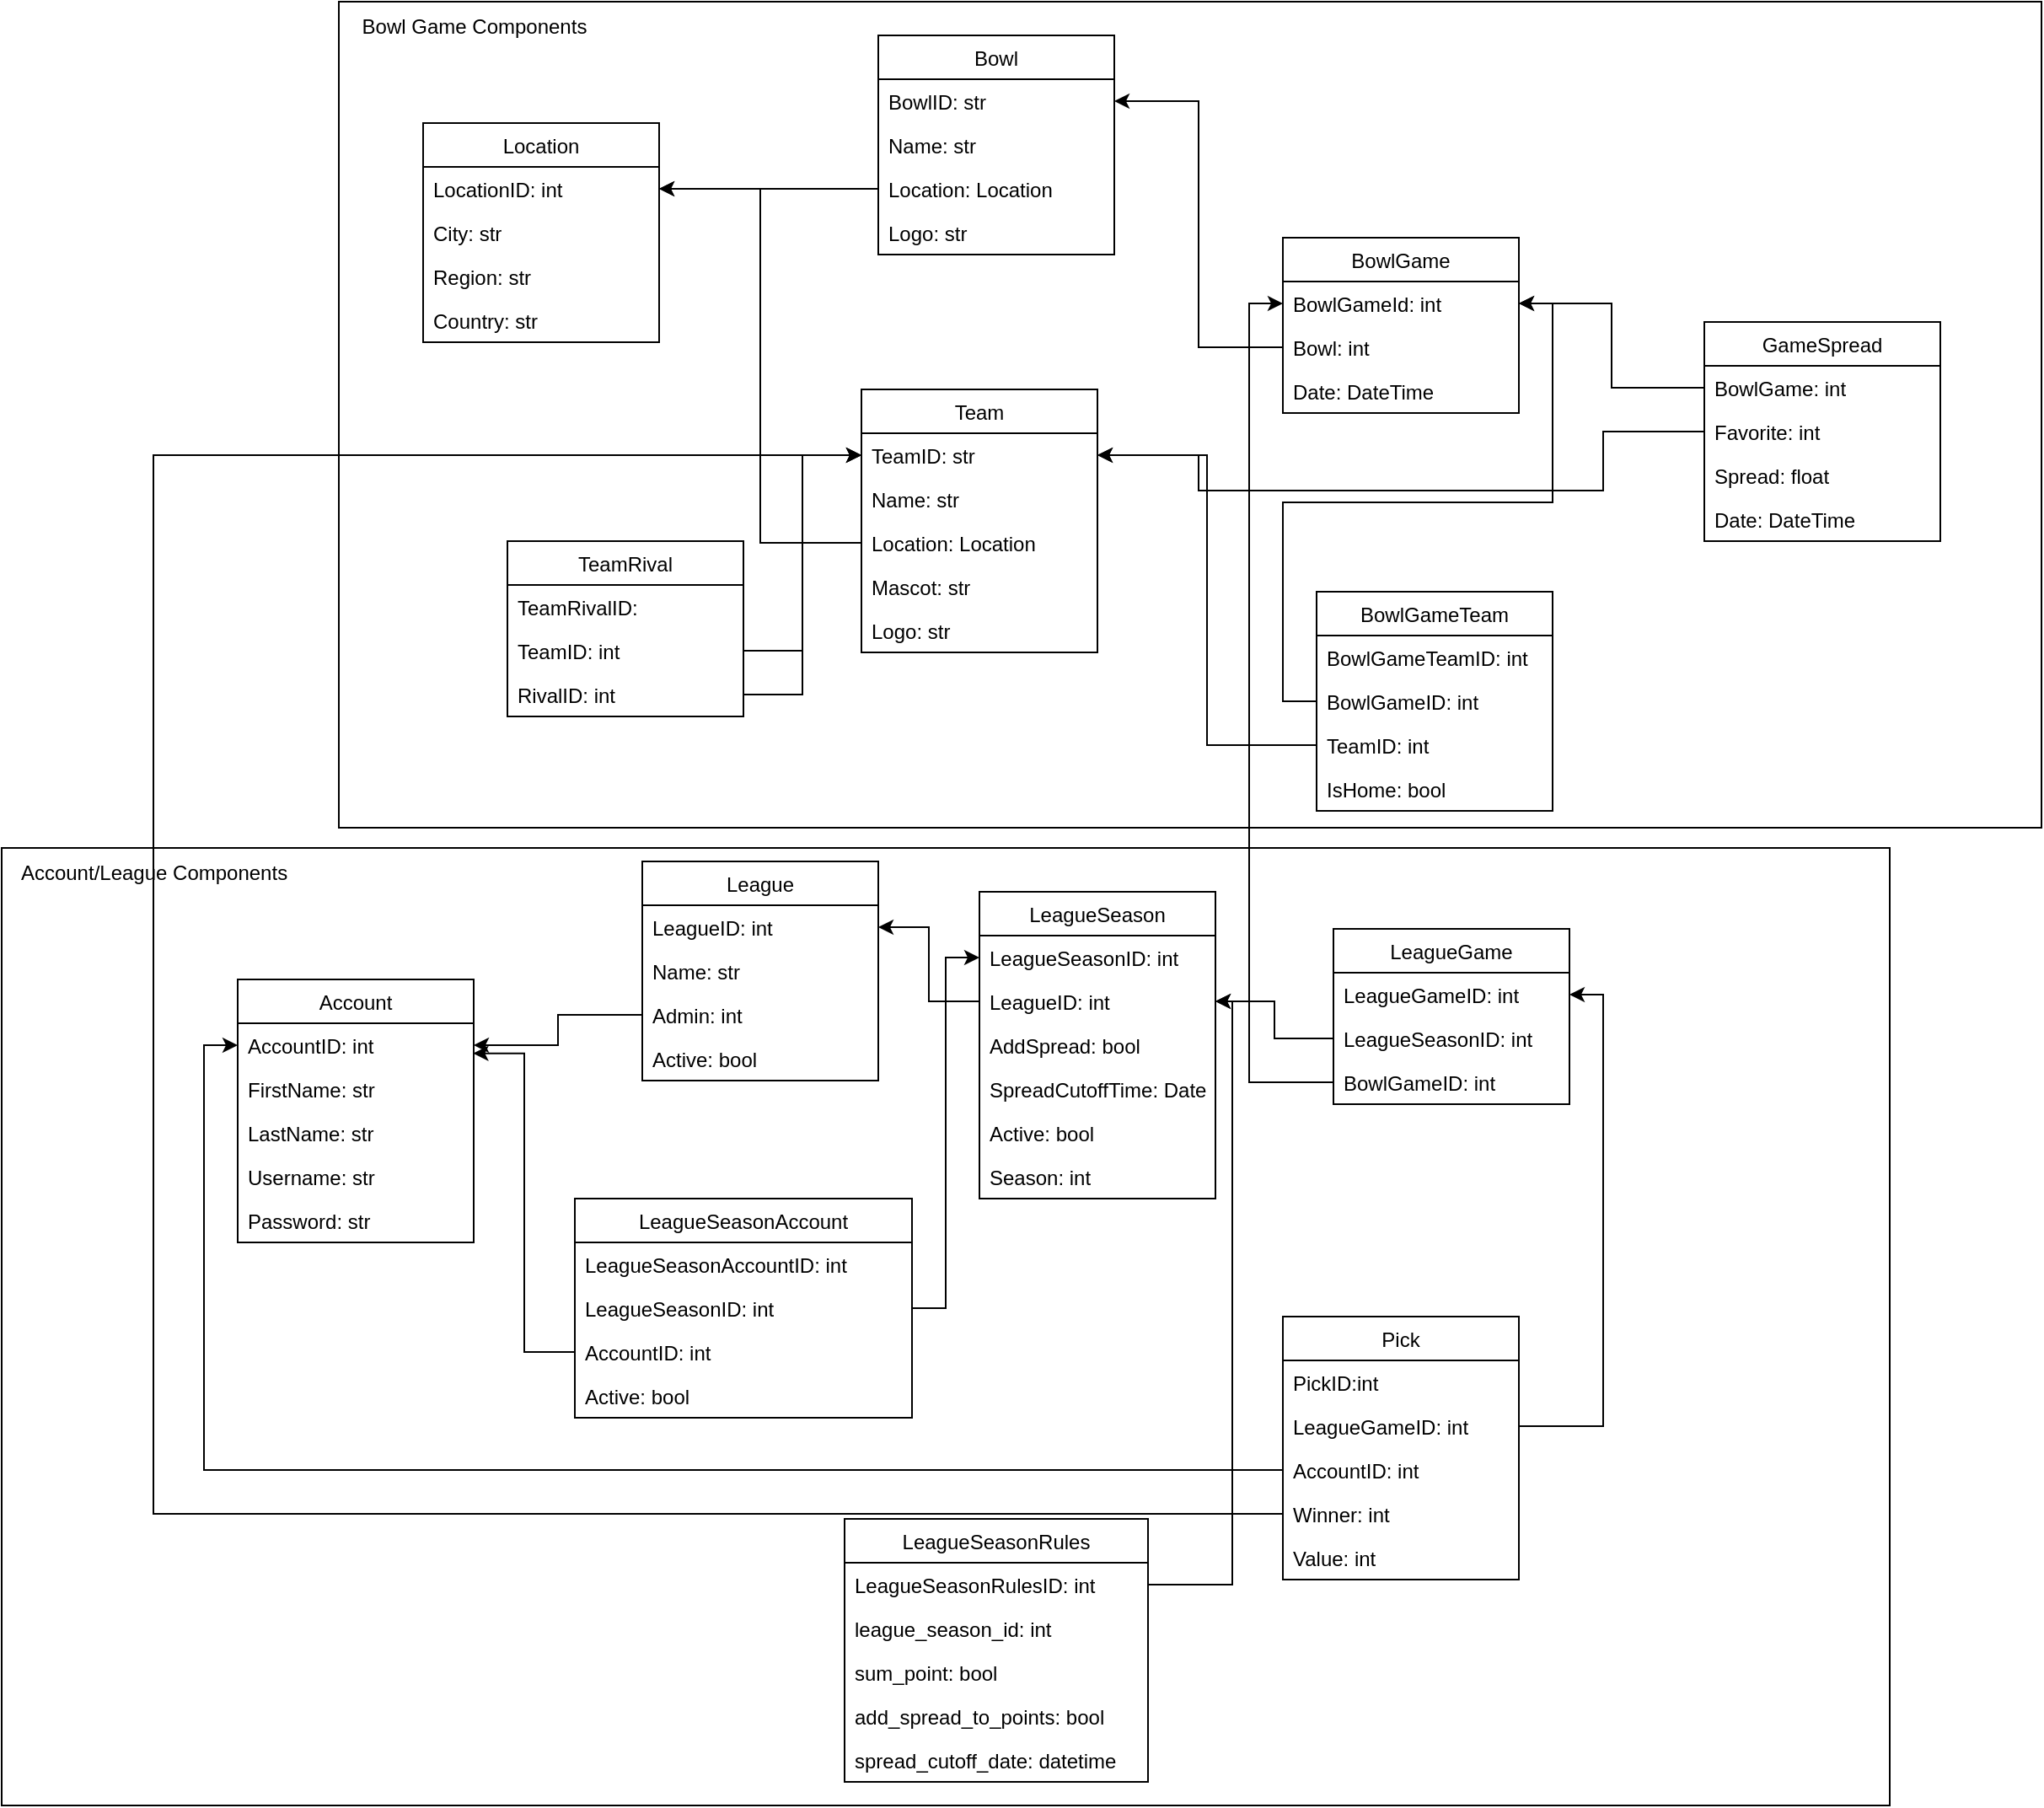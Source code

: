 <mxfile version="20.2.0"><diagram id="xo34idAiJH2jwsn2nhkz" name="Database Structure"><mxGraphModel dx="1770" dy="1332" grid="1" gridSize="10" guides="1" tooltips="1" connect="1" arrows="1" fold="1" page="1" pageScale="1" pageWidth="850" pageHeight="1100" math="0" shadow="0"><root><mxCell id="0"/><mxCell id="1" parent="0"/><mxCell id="VZk68QQc53TW7BJEDngm-89" value="" style="rounded=0;whiteSpace=wrap;html=1;" vertex="1" parent="1"><mxGeometry x="-310" y="502" width="1120" height="568" as="geometry"/></mxCell><mxCell id="VZk68QQc53TW7BJEDngm-87" value="" style="rounded=0;whiteSpace=wrap;html=1;" vertex="1" parent="1"><mxGeometry x="-110" width="1010" height="490" as="geometry"/></mxCell><mxCell id="VZk68QQc53TW7BJEDngm-1" value="Team" style="swimlane;fontStyle=0;childLayout=stackLayout;horizontal=1;startSize=26;fillColor=none;horizontalStack=0;resizeParent=1;resizeParentMax=0;resizeLast=0;collapsible=1;marginBottom=0;" vertex="1" parent="1"><mxGeometry x="200" y="230" width="140" height="156" as="geometry"/></mxCell><mxCell id="VZk68QQc53TW7BJEDngm-28" value="TeamID: str" style="text;strokeColor=none;fillColor=none;align=left;verticalAlign=top;spacingLeft=4;spacingRight=4;overflow=hidden;rotatable=0;points=[[0,0.5],[1,0.5]];portConstraint=eastwest;" vertex="1" parent="VZk68QQc53TW7BJEDngm-1"><mxGeometry y="26" width="140" height="26" as="geometry"/></mxCell><mxCell id="VZk68QQc53TW7BJEDngm-2" value="Name: str" style="text;strokeColor=none;fillColor=none;align=left;verticalAlign=top;spacingLeft=4;spacingRight=4;overflow=hidden;rotatable=0;points=[[0,0.5],[1,0.5]];portConstraint=eastwest;" vertex="1" parent="VZk68QQc53TW7BJEDngm-1"><mxGeometry y="52" width="140" height="26" as="geometry"/></mxCell><mxCell id="VZk68QQc53TW7BJEDngm-3" value="Location: Location" style="text;strokeColor=none;fillColor=none;align=left;verticalAlign=top;spacingLeft=4;spacingRight=4;overflow=hidden;rotatable=0;points=[[0,0.5],[1,0.5]];portConstraint=eastwest;" vertex="1" parent="VZk68QQc53TW7BJEDngm-1"><mxGeometry y="78" width="140" height="26" as="geometry"/></mxCell><mxCell id="VZk68QQc53TW7BJEDngm-4" value="Mascot: str" style="text;strokeColor=none;fillColor=none;align=left;verticalAlign=top;spacingLeft=4;spacingRight=4;overflow=hidden;rotatable=0;points=[[0,0.5],[1,0.5]];portConstraint=eastwest;" vertex="1" parent="VZk68QQc53TW7BJEDngm-1"><mxGeometry y="104" width="140" height="26" as="geometry"/></mxCell><mxCell id="VZk68QQc53TW7BJEDngm-13" value="Logo: str" style="text;strokeColor=none;fillColor=none;align=left;verticalAlign=top;spacingLeft=4;spacingRight=4;overflow=hidden;rotatable=0;points=[[0,0.5],[1,0.5]];portConstraint=eastwest;" vertex="1" parent="VZk68QQc53TW7BJEDngm-1"><mxGeometry y="130" width="140" height="26" as="geometry"/></mxCell><mxCell id="VZk68QQc53TW7BJEDngm-9" value="Bowl" style="swimlane;fontStyle=0;childLayout=stackLayout;horizontal=1;startSize=26;fillColor=none;horizontalStack=0;resizeParent=1;resizeParentMax=0;resizeLast=0;collapsible=1;marginBottom=0;" vertex="1" parent="1"><mxGeometry x="210" y="20" width="140" height="130" as="geometry"/></mxCell><mxCell id="VZk68QQc53TW7BJEDngm-27" value="BowlID: str" style="text;strokeColor=none;fillColor=none;align=left;verticalAlign=top;spacingLeft=4;spacingRight=4;overflow=hidden;rotatable=0;points=[[0,0.5],[1,0.5]];portConstraint=eastwest;" vertex="1" parent="VZk68QQc53TW7BJEDngm-9"><mxGeometry y="26" width="140" height="26" as="geometry"/></mxCell><mxCell id="VZk68QQc53TW7BJEDngm-10" value="Name: str" style="text;strokeColor=none;fillColor=none;align=left;verticalAlign=top;spacingLeft=4;spacingRight=4;overflow=hidden;rotatable=0;points=[[0,0.5],[1,0.5]];portConstraint=eastwest;" vertex="1" parent="VZk68QQc53TW7BJEDngm-9"><mxGeometry y="52" width="140" height="26" as="geometry"/></mxCell><mxCell id="VZk68QQc53TW7BJEDngm-11" value="Location: Location" style="text;strokeColor=none;fillColor=none;align=left;verticalAlign=top;spacingLeft=4;spacingRight=4;overflow=hidden;rotatable=0;points=[[0,0.5],[1,0.5]];portConstraint=eastwest;" vertex="1" parent="VZk68QQc53TW7BJEDngm-9"><mxGeometry y="78" width="140" height="26" as="geometry"/></mxCell><mxCell id="VZk68QQc53TW7BJEDngm-12" value="Logo: str" style="text;strokeColor=none;fillColor=none;align=left;verticalAlign=top;spacingLeft=4;spacingRight=4;overflow=hidden;rotatable=0;points=[[0,0.5],[1,0.5]];portConstraint=eastwest;" vertex="1" parent="VZk68QQc53TW7BJEDngm-9"><mxGeometry y="104" width="140" height="26" as="geometry"/></mxCell><mxCell id="VZk68QQc53TW7BJEDngm-14" value="BowlGame" style="swimlane;fontStyle=0;childLayout=stackLayout;horizontal=1;startSize=26;fillColor=none;horizontalStack=0;resizeParent=1;resizeParentMax=0;resizeLast=0;collapsible=1;marginBottom=0;" vertex="1" parent="1"><mxGeometry x="450" y="140" width="140" height="104" as="geometry"/></mxCell><mxCell id="VZk68QQc53TW7BJEDngm-26" value="BowlGameId: int" style="text;strokeColor=none;fillColor=none;align=left;verticalAlign=top;spacingLeft=4;spacingRight=4;overflow=hidden;rotatable=0;points=[[0,0.5],[1,0.5]];portConstraint=eastwest;" vertex="1" parent="VZk68QQc53TW7BJEDngm-14"><mxGeometry y="26" width="140" height="26" as="geometry"/></mxCell><mxCell id="VZk68QQc53TW7BJEDngm-15" value="Bowl: int" style="text;strokeColor=none;fillColor=none;align=left;verticalAlign=top;spacingLeft=4;spacingRight=4;overflow=hidden;rotatable=0;points=[[0,0.5],[1,0.5]];portConstraint=eastwest;" vertex="1" parent="VZk68QQc53TW7BJEDngm-14"><mxGeometry y="52" width="140" height="26" as="geometry"/></mxCell><mxCell id="VZk68QQc53TW7BJEDngm-16" value="Date: DateTime" style="text;strokeColor=none;fillColor=none;align=left;verticalAlign=top;spacingLeft=4;spacingRight=4;overflow=hidden;rotatable=0;points=[[0,0.5],[1,0.5]];portConstraint=eastwest;" vertex="1" parent="VZk68QQc53TW7BJEDngm-14"><mxGeometry y="78" width="140" height="26" as="geometry"/></mxCell><mxCell id="VZk68QQc53TW7BJEDngm-19" value="GameSpread" style="swimlane;fontStyle=0;childLayout=stackLayout;horizontal=1;startSize=26;fillColor=none;horizontalStack=0;resizeParent=1;resizeParentMax=0;resizeLast=0;collapsible=1;marginBottom=0;" vertex="1" parent="1"><mxGeometry x="700" y="190" width="140" height="130" as="geometry"/></mxCell><mxCell id="VZk68QQc53TW7BJEDngm-20" value="BowlGame: int" style="text;strokeColor=none;fillColor=none;align=left;verticalAlign=top;spacingLeft=4;spacingRight=4;overflow=hidden;rotatable=0;points=[[0,0.5],[1,0.5]];portConstraint=eastwest;" vertex="1" parent="VZk68QQc53TW7BJEDngm-19"><mxGeometry y="26" width="140" height="26" as="geometry"/></mxCell><mxCell id="VZk68QQc53TW7BJEDngm-21" value="Favorite: int" style="text;strokeColor=none;fillColor=none;align=left;verticalAlign=top;spacingLeft=4;spacingRight=4;overflow=hidden;rotatable=0;points=[[0,0.5],[1,0.5]];portConstraint=eastwest;" vertex="1" parent="VZk68QQc53TW7BJEDngm-19"><mxGeometry y="52" width="140" height="26" as="geometry"/></mxCell><mxCell id="VZk68QQc53TW7BJEDngm-22" value="Spread: float" style="text;strokeColor=none;fillColor=none;align=left;verticalAlign=top;spacingLeft=4;spacingRight=4;overflow=hidden;rotatable=0;points=[[0,0.5],[1,0.5]];portConstraint=eastwest;" vertex="1" parent="VZk68QQc53TW7BJEDngm-19"><mxGeometry y="78" width="140" height="26" as="geometry"/></mxCell><mxCell id="VZk68QQc53TW7BJEDngm-23" value="Date: DateTime" style="text;strokeColor=none;fillColor=none;align=left;verticalAlign=top;spacingLeft=4;spacingRight=4;overflow=hidden;rotatable=0;points=[[0,0.5],[1,0.5]];portConstraint=eastwest;" vertex="1" parent="VZk68QQc53TW7BJEDngm-19"><mxGeometry y="104" width="140" height="26" as="geometry"/></mxCell><mxCell id="VZk68QQc53TW7BJEDngm-25" style="edgeStyle=orthogonalEdgeStyle;rounded=0;orthogonalLoop=1;jettySize=auto;html=1;entryX=1;entryY=0.5;entryDx=0;entryDy=0;" edge="1" parent="1" source="VZk68QQc53TW7BJEDngm-20" target="VZk68QQc53TW7BJEDngm-26"><mxGeometry relative="1" as="geometry"/></mxCell><mxCell id="VZk68QQc53TW7BJEDngm-30" style="edgeStyle=orthogonalEdgeStyle;rounded=0;orthogonalLoop=1;jettySize=auto;html=1;entryX=1;entryY=0.5;entryDx=0;entryDy=0;" edge="1" parent="1" source="VZk68QQc53TW7BJEDngm-15" target="VZk68QQc53TW7BJEDngm-27"><mxGeometry relative="1" as="geometry"/></mxCell><mxCell id="VZk68QQc53TW7BJEDngm-31" style="edgeStyle=orthogonalEdgeStyle;rounded=0;orthogonalLoop=1;jettySize=auto;html=1;entryX=1;entryY=0.5;entryDx=0;entryDy=0;" edge="1" parent="1" source="VZk68QQc53TW7BJEDngm-21" target="VZk68QQc53TW7BJEDngm-28"><mxGeometry relative="1" as="geometry"><Array as="points"><mxPoint x="640" y="255"/><mxPoint x="640" y="290"/><mxPoint x="400" y="290"/><mxPoint x="400" y="269"/></Array></mxGeometry></mxCell><mxCell id="VZk68QQc53TW7BJEDngm-32" value="League" style="swimlane;fontStyle=0;childLayout=stackLayout;horizontal=1;startSize=26;fillColor=none;horizontalStack=0;resizeParent=1;resizeParentMax=0;resizeLast=0;collapsible=1;marginBottom=0;" vertex="1" parent="1"><mxGeometry x="70" y="510" width="140" height="130" as="geometry"/></mxCell><mxCell id="VZk68QQc53TW7BJEDngm-33" value="LeagueID: int" style="text;strokeColor=none;fillColor=none;align=left;verticalAlign=top;spacingLeft=4;spacingRight=4;overflow=hidden;rotatable=0;points=[[0,0.5],[1,0.5]];portConstraint=eastwest;" vertex="1" parent="VZk68QQc53TW7BJEDngm-32"><mxGeometry y="26" width="140" height="26" as="geometry"/></mxCell><mxCell id="VZk68QQc53TW7BJEDngm-34" value="Name: str" style="text;strokeColor=none;fillColor=none;align=left;verticalAlign=top;spacingLeft=4;spacingRight=4;overflow=hidden;rotatable=0;points=[[0,0.5],[1,0.5]];portConstraint=eastwest;" vertex="1" parent="VZk68QQc53TW7BJEDngm-32"><mxGeometry y="52" width="140" height="26" as="geometry"/></mxCell><mxCell id="VZk68QQc53TW7BJEDngm-35" value="Admin: int" style="text;strokeColor=none;fillColor=none;align=left;verticalAlign=top;spacingLeft=4;spacingRight=4;overflow=hidden;rotatable=0;points=[[0,0.5],[1,0.5]];portConstraint=eastwest;" vertex="1" parent="VZk68QQc53TW7BJEDngm-32"><mxGeometry y="78" width="140" height="26" as="geometry"/></mxCell><mxCell id="VZk68QQc53TW7BJEDngm-47" value="Active: bool" style="text;strokeColor=none;fillColor=none;align=left;verticalAlign=top;spacingLeft=4;spacingRight=4;overflow=hidden;rotatable=0;points=[[0,0.5],[1,0.5]];portConstraint=eastwest;" vertex="1" parent="VZk68QQc53TW7BJEDngm-32"><mxGeometry y="104" width="140" height="26" as="geometry"/></mxCell><mxCell id="VZk68QQc53TW7BJEDngm-36" value="Account" style="swimlane;fontStyle=0;childLayout=stackLayout;horizontal=1;startSize=26;fillColor=none;horizontalStack=0;resizeParent=1;resizeParentMax=0;resizeLast=0;collapsible=1;marginBottom=0;" vertex="1" parent="1"><mxGeometry x="-170" y="580" width="140" height="156" as="geometry"/></mxCell><mxCell id="VZk68QQc53TW7BJEDngm-37" value="AccountID: int" style="text;strokeColor=none;fillColor=none;align=left;verticalAlign=top;spacingLeft=4;spacingRight=4;overflow=hidden;rotatable=0;points=[[0,0.5],[1,0.5]];portConstraint=eastwest;" vertex="1" parent="VZk68QQc53TW7BJEDngm-36"><mxGeometry y="26" width="140" height="26" as="geometry"/></mxCell><mxCell id="VZk68QQc53TW7BJEDngm-38" value="FirstName: str" style="text;strokeColor=none;fillColor=none;align=left;verticalAlign=top;spacingLeft=4;spacingRight=4;overflow=hidden;rotatable=0;points=[[0,0.5],[1,0.5]];portConstraint=eastwest;" vertex="1" parent="VZk68QQc53TW7BJEDngm-36"><mxGeometry y="52" width="140" height="26" as="geometry"/></mxCell><mxCell id="VZk68QQc53TW7BJEDngm-39" value="LastName: str" style="text;strokeColor=none;fillColor=none;align=left;verticalAlign=top;spacingLeft=4;spacingRight=4;overflow=hidden;rotatable=0;points=[[0,0.5],[1,0.5]];portConstraint=eastwest;" vertex="1" parent="VZk68QQc53TW7BJEDngm-36"><mxGeometry y="78" width="140" height="26" as="geometry"/></mxCell><mxCell id="VZk68QQc53TW7BJEDngm-40" value="Username: str" style="text;strokeColor=none;fillColor=none;align=left;verticalAlign=top;spacingLeft=4;spacingRight=4;overflow=hidden;rotatable=0;points=[[0,0.5],[1,0.5]];portConstraint=eastwest;" vertex="1" parent="VZk68QQc53TW7BJEDngm-36"><mxGeometry y="104" width="140" height="26" as="geometry"/></mxCell><mxCell id="VZk68QQc53TW7BJEDngm-41" value="Password: str" style="text;strokeColor=none;fillColor=none;align=left;verticalAlign=top;spacingLeft=4;spacingRight=4;overflow=hidden;rotatable=0;points=[[0,0.5],[1,0.5]];portConstraint=eastwest;" vertex="1" parent="VZk68QQc53TW7BJEDngm-36"><mxGeometry y="130" width="140" height="26" as="geometry"/></mxCell><mxCell id="VZk68QQc53TW7BJEDngm-42" style="edgeStyle=orthogonalEdgeStyle;rounded=0;orthogonalLoop=1;jettySize=auto;html=1;entryX=1;entryY=0.5;entryDx=0;entryDy=0;" edge="1" parent="1" source="VZk68QQc53TW7BJEDngm-35" target="VZk68QQc53TW7BJEDngm-37"><mxGeometry relative="1" as="geometry"/></mxCell><mxCell id="VZk68QQc53TW7BJEDngm-43" value="LeagueSeason" style="swimlane;fontStyle=0;childLayout=stackLayout;horizontal=1;startSize=26;fillColor=none;horizontalStack=0;resizeParent=1;resizeParentMax=0;resizeLast=0;collapsible=1;marginBottom=0;" vertex="1" parent="1"><mxGeometry x="270" y="528" width="140" height="182" as="geometry"/></mxCell><mxCell id="VZk68QQc53TW7BJEDngm-44" value="LeagueSeasonID: int" style="text;strokeColor=none;fillColor=none;align=left;verticalAlign=top;spacingLeft=4;spacingRight=4;overflow=hidden;rotatable=0;points=[[0,0.5],[1,0.5]];portConstraint=eastwest;" vertex="1" parent="VZk68QQc53TW7BJEDngm-43"><mxGeometry y="26" width="140" height="26" as="geometry"/></mxCell><mxCell id="VZk68QQc53TW7BJEDngm-45" value="LeagueID: int" style="text;strokeColor=none;fillColor=none;align=left;verticalAlign=top;spacingLeft=4;spacingRight=4;overflow=hidden;rotatable=0;points=[[0,0.5],[1,0.5]];portConstraint=eastwest;" vertex="1" parent="VZk68QQc53TW7BJEDngm-43"><mxGeometry y="52" width="140" height="26" as="geometry"/></mxCell><mxCell id="VZk68QQc53TW7BJEDngm-46" value="AddSpread: bool" style="text;strokeColor=none;fillColor=none;align=left;verticalAlign=top;spacingLeft=4;spacingRight=4;overflow=hidden;rotatable=0;points=[[0,0.5],[1,0.5]];portConstraint=eastwest;" vertex="1" parent="VZk68QQc53TW7BJEDngm-43"><mxGeometry y="78" width="140" height="26" as="geometry"/></mxCell><mxCell id="VZk68QQc53TW7BJEDngm-104" value="SpreadCutoffTime: Date" style="text;strokeColor=none;fillColor=none;align=left;verticalAlign=top;spacingLeft=4;spacingRight=4;overflow=hidden;rotatable=0;points=[[0,0.5],[1,0.5]];portConstraint=eastwest;" vertex="1" parent="VZk68QQc53TW7BJEDngm-43"><mxGeometry y="104" width="140" height="26" as="geometry"/></mxCell><mxCell id="VZk68QQc53TW7BJEDngm-56" value="Active: bool" style="text;strokeColor=none;fillColor=none;align=left;verticalAlign=top;spacingLeft=4;spacingRight=4;overflow=hidden;rotatable=0;points=[[0,0.5],[1,0.5]];portConstraint=eastwest;" vertex="1" parent="VZk68QQc53TW7BJEDngm-43"><mxGeometry y="130" width="140" height="26" as="geometry"/></mxCell><mxCell id="VZk68QQc53TW7BJEDngm-103" value="Season: int" style="text;strokeColor=none;fillColor=none;align=left;verticalAlign=top;spacingLeft=4;spacingRight=4;overflow=hidden;rotatable=0;points=[[0,0.5],[1,0.5]];portConstraint=eastwest;" vertex="1" parent="VZk68QQc53TW7BJEDngm-43"><mxGeometry y="156" width="140" height="26" as="geometry"/></mxCell><mxCell id="VZk68QQc53TW7BJEDngm-48" style="edgeStyle=orthogonalEdgeStyle;rounded=0;orthogonalLoop=1;jettySize=auto;html=1;" edge="1" parent="1" source="VZk68QQc53TW7BJEDngm-45" target="VZk68QQc53TW7BJEDngm-33"><mxGeometry relative="1" as="geometry"/></mxCell><mxCell id="VZk68QQc53TW7BJEDngm-49" value="LeagueSeasonAccount" style="swimlane;fontStyle=0;childLayout=stackLayout;horizontal=1;startSize=26;fillColor=none;horizontalStack=0;resizeParent=1;resizeParentMax=0;resizeLast=0;collapsible=1;marginBottom=0;" vertex="1" parent="1"><mxGeometry x="30" y="710" width="200" height="130" as="geometry"/></mxCell><mxCell id="VZk68QQc53TW7BJEDngm-50" value="LeagueSeasonAccountID: int" style="text;strokeColor=none;fillColor=none;align=left;verticalAlign=top;spacingLeft=4;spacingRight=4;overflow=hidden;rotatable=0;points=[[0,0.5],[1,0.5]];portConstraint=eastwest;" vertex="1" parent="VZk68QQc53TW7BJEDngm-49"><mxGeometry y="26" width="200" height="26" as="geometry"/></mxCell><mxCell id="VZk68QQc53TW7BJEDngm-51" value="LeagueSeasonID: int" style="text;strokeColor=none;fillColor=none;align=left;verticalAlign=top;spacingLeft=4;spacingRight=4;overflow=hidden;rotatable=0;points=[[0,0.5],[1,0.5]];portConstraint=eastwest;" vertex="1" parent="VZk68QQc53TW7BJEDngm-49"><mxGeometry y="52" width="200" height="26" as="geometry"/></mxCell><mxCell id="VZk68QQc53TW7BJEDngm-52" value="AccountID: int" style="text;strokeColor=none;fillColor=none;align=left;verticalAlign=top;spacingLeft=4;spacingRight=4;overflow=hidden;rotatable=0;points=[[0,0.5],[1,0.5]];portConstraint=eastwest;" vertex="1" parent="VZk68QQc53TW7BJEDngm-49"><mxGeometry y="78" width="200" height="26" as="geometry"/></mxCell><mxCell id="VZk68QQc53TW7BJEDngm-53" value="Active: bool" style="text;strokeColor=none;fillColor=none;align=left;verticalAlign=top;spacingLeft=4;spacingRight=4;overflow=hidden;rotatable=0;points=[[0,0.5],[1,0.5]];portConstraint=eastwest;" vertex="1" parent="VZk68QQc53TW7BJEDngm-49"><mxGeometry y="104" width="200" height="26" as="geometry"/></mxCell><mxCell id="VZk68QQc53TW7BJEDngm-54" style="edgeStyle=orthogonalEdgeStyle;rounded=0;orthogonalLoop=1;jettySize=auto;html=1;entryX=0.998;entryY=0.687;entryDx=0;entryDy=0;entryPerimeter=0;" edge="1" parent="1" source="VZk68QQc53TW7BJEDngm-52" target="VZk68QQc53TW7BJEDngm-37"><mxGeometry relative="1" as="geometry"/></mxCell><mxCell id="VZk68QQc53TW7BJEDngm-55" style="edgeStyle=orthogonalEdgeStyle;rounded=0;orthogonalLoop=1;jettySize=auto;html=1;" edge="1" parent="1" source="VZk68QQc53TW7BJEDngm-51" target="VZk68QQc53TW7BJEDngm-44"><mxGeometry relative="1" as="geometry"/></mxCell><mxCell id="VZk68QQc53TW7BJEDngm-57" value="LeagueGame" style="swimlane;fontStyle=0;childLayout=stackLayout;horizontal=1;startSize=26;fillColor=none;horizontalStack=0;resizeParent=1;resizeParentMax=0;resizeLast=0;collapsible=1;marginBottom=0;" vertex="1" parent="1"><mxGeometry x="480" y="550" width="140" height="104" as="geometry"/></mxCell><mxCell id="VZk68QQc53TW7BJEDngm-58" value="LeagueGameID: int" style="text;strokeColor=none;fillColor=none;align=left;verticalAlign=top;spacingLeft=4;spacingRight=4;overflow=hidden;rotatable=0;points=[[0,0.5],[1,0.5]];portConstraint=eastwest;" vertex="1" parent="VZk68QQc53TW7BJEDngm-57"><mxGeometry y="26" width="140" height="26" as="geometry"/></mxCell><mxCell id="VZk68QQc53TW7BJEDngm-59" value="LeagueSeasonID: int" style="text;strokeColor=none;fillColor=none;align=left;verticalAlign=top;spacingLeft=4;spacingRight=4;overflow=hidden;rotatable=0;points=[[0,0.5],[1,0.5]];portConstraint=eastwest;" vertex="1" parent="VZk68QQc53TW7BJEDngm-57"><mxGeometry y="52" width="140" height="26" as="geometry"/></mxCell><mxCell id="VZk68QQc53TW7BJEDngm-60" value="BowlGameID: int" style="text;strokeColor=none;fillColor=none;align=left;verticalAlign=top;spacingLeft=4;spacingRight=4;overflow=hidden;rotatable=0;points=[[0,0.5],[1,0.5]];portConstraint=eastwest;" vertex="1" parent="VZk68QQc53TW7BJEDngm-57"><mxGeometry y="78" width="140" height="26" as="geometry"/></mxCell><mxCell id="VZk68QQc53TW7BJEDngm-61" style="edgeStyle=orthogonalEdgeStyle;rounded=0;orthogonalLoop=1;jettySize=auto;html=1;entryX=1;entryY=0.5;entryDx=0;entryDy=0;" edge="1" parent="1" source="VZk68QQc53TW7BJEDngm-59" target="VZk68QQc53TW7BJEDngm-45"><mxGeometry relative="1" as="geometry"/></mxCell><mxCell id="VZk68QQc53TW7BJEDngm-62" style="edgeStyle=orthogonalEdgeStyle;rounded=0;orthogonalLoop=1;jettySize=auto;html=1;entryX=0;entryY=0.5;entryDx=0;entryDy=0;" edge="1" parent="1" source="VZk68QQc53TW7BJEDngm-60" target="VZk68QQc53TW7BJEDngm-26"><mxGeometry relative="1" as="geometry"/></mxCell><mxCell id="VZk68QQc53TW7BJEDngm-63" value="Pick" style="swimlane;fontStyle=0;childLayout=stackLayout;horizontal=1;startSize=26;fillColor=none;horizontalStack=0;resizeParent=1;resizeParentMax=0;resizeLast=0;collapsible=1;marginBottom=0;" vertex="1" parent="1"><mxGeometry x="450" y="780" width="140" height="156" as="geometry"/></mxCell><mxCell id="VZk68QQc53TW7BJEDngm-64" value="PickID:int" style="text;strokeColor=none;fillColor=none;align=left;verticalAlign=top;spacingLeft=4;spacingRight=4;overflow=hidden;rotatable=0;points=[[0,0.5],[1,0.5]];portConstraint=eastwest;" vertex="1" parent="VZk68QQc53TW7BJEDngm-63"><mxGeometry y="26" width="140" height="26" as="geometry"/></mxCell><mxCell id="VZk68QQc53TW7BJEDngm-67" value="LeagueGameID: int" style="text;strokeColor=none;fillColor=none;align=left;verticalAlign=top;spacingLeft=4;spacingRight=4;overflow=hidden;rotatable=0;points=[[0,0.5],[1,0.5]];portConstraint=eastwest;" vertex="1" parent="VZk68QQc53TW7BJEDngm-63"><mxGeometry y="52" width="140" height="26" as="geometry"/></mxCell><mxCell id="VZk68QQc53TW7BJEDngm-66" value="AccountID: int" style="text;strokeColor=none;fillColor=none;align=left;verticalAlign=top;spacingLeft=4;spacingRight=4;overflow=hidden;rotatable=0;points=[[0,0.5],[1,0.5]];portConstraint=eastwest;" vertex="1" parent="VZk68QQc53TW7BJEDngm-63"><mxGeometry y="78" width="140" height="26" as="geometry"/></mxCell><mxCell id="VZk68QQc53TW7BJEDngm-68" value="Winner: int" style="text;strokeColor=none;fillColor=none;align=left;verticalAlign=top;spacingLeft=4;spacingRight=4;overflow=hidden;rotatable=0;points=[[0,0.5],[1,0.5]];portConstraint=eastwest;" vertex="1" parent="VZk68QQc53TW7BJEDngm-63"><mxGeometry y="104" width="140" height="26" as="geometry"/></mxCell><mxCell id="VZk68QQc53TW7BJEDngm-69" value="Value: int" style="text;strokeColor=none;fillColor=none;align=left;verticalAlign=top;spacingLeft=4;spacingRight=4;overflow=hidden;rotatable=0;points=[[0,0.5],[1,0.5]];portConstraint=eastwest;" vertex="1" parent="VZk68QQc53TW7BJEDngm-63"><mxGeometry y="130" width="140" height="26" as="geometry"/></mxCell><mxCell id="VZk68QQc53TW7BJEDngm-70" style="edgeStyle=orthogonalEdgeStyle;rounded=0;orthogonalLoop=1;jettySize=auto;html=1;entryX=1;entryY=0.5;entryDx=0;entryDy=0;" edge="1" parent="1" source="VZk68QQc53TW7BJEDngm-67" target="VZk68QQc53TW7BJEDngm-58"><mxGeometry relative="1" as="geometry"/></mxCell><mxCell id="VZk68QQc53TW7BJEDngm-71" style="edgeStyle=orthogonalEdgeStyle;rounded=0;orthogonalLoop=1;jettySize=auto;html=1;entryX=0;entryY=0.5;entryDx=0;entryDy=0;" edge="1" parent="1" source="VZk68QQc53TW7BJEDngm-66" target="VZk68QQc53TW7BJEDngm-37"><mxGeometry relative="1" as="geometry"/></mxCell><mxCell id="VZk68QQc53TW7BJEDngm-72" style="edgeStyle=orthogonalEdgeStyle;rounded=0;orthogonalLoop=1;jettySize=auto;html=1;entryX=0;entryY=0.5;entryDx=0;entryDy=0;" edge="1" parent="1" source="VZk68QQc53TW7BJEDngm-68" target="VZk68QQc53TW7BJEDngm-28"><mxGeometry relative="1" as="geometry"><Array as="points"><mxPoint x="-220" y="897"/><mxPoint x="-220" y="269"/></Array></mxGeometry></mxCell><mxCell id="VZk68QQc53TW7BJEDngm-74" value="BowlGameTeam" style="swimlane;fontStyle=0;childLayout=stackLayout;horizontal=1;startSize=26;fillColor=none;horizontalStack=0;resizeParent=1;resizeParentMax=0;resizeLast=0;collapsible=1;marginBottom=0;" vertex="1" parent="1"><mxGeometry x="470" y="350" width="140" height="130" as="geometry"/></mxCell><mxCell id="VZk68QQc53TW7BJEDngm-75" value="BowlGameTeamID: int" style="text;strokeColor=none;fillColor=none;align=left;verticalAlign=top;spacingLeft=4;spacingRight=4;overflow=hidden;rotatable=0;points=[[0,0.5],[1,0.5]];portConstraint=eastwest;" vertex="1" parent="VZk68QQc53TW7BJEDngm-74"><mxGeometry y="26" width="140" height="26" as="geometry"/></mxCell><mxCell id="VZk68QQc53TW7BJEDngm-76" value="BowlGameID: int" style="text;strokeColor=none;fillColor=none;align=left;verticalAlign=top;spacingLeft=4;spacingRight=4;overflow=hidden;rotatable=0;points=[[0,0.5],[1,0.5]];portConstraint=eastwest;" vertex="1" parent="VZk68QQc53TW7BJEDngm-74"><mxGeometry y="52" width="140" height="26" as="geometry"/></mxCell><mxCell id="VZk68QQc53TW7BJEDngm-77" value="TeamID: int" style="text;strokeColor=none;fillColor=none;align=left;verticalAlign=top;spacingLeft=4;spacingRight=4;overflow=hidden;rotatable=0;points=[[0,0.5],[1,0.5]];portConstraint=eastwest;" vertex="1" parent="VZk68QQc53TW7BJEDngm-74"><mxGeometry y="78" width="140" height="26" as="geometry"/></mxCell><mxCell id="VZk68QQc53TW7BJEDngm-78" value="IsHome: bool" style="text;strokeColor=none;fillColor=none;align=left;verticalAlign=top;spacingLeft=4;spacingRight=4;overflow=hidden;rotatable=0;points=[[0,0.5],[1,0.5]];portConstraint=eastwest;" vertex="1" parent="VZk68QQc53TW7BJEDngm-74"><mxGeometry y="104" width="140" height="26" as="geometry"/></mxCell><mxCell id="VZk68QQc53TW7BJEDngm-79" style="edgeStyle=orthogonalEdgeStyle;rounded=0;orthogonalLoop=1;jettySize=auto;html=1;" edge="1" parent="1" source="VZk68QQc53TW7BJEDngm-76" target="VZk68QQc53TW7BJEDngm-26"><mxGeometry relative="1" as="geometry"/></mxCell><mxCell id="VZk68QQc53TW7BJEDngm-80" style="edgeStyle=orthogonalEdgeStyle;rounded=0;orthogonalLoop=1;jettySize=auto;html=1;entryX=1;entryY=0.5;entryDx=0;entryDy=0;" edge="1" parent="1" source="VZk68QQc53TW7BJEDngm-77" target="VZk68QQc53TW7BJEDngm-28"><mxGeometry relative="1" as="geometry"/></mxCell><mxCell id="VZk68QQc53TW7BJEDngm-81" value="TeamRival" style="swimlane;fontStyle=0;childLayout=stackLayout;horizontal=1;startSize=26;fillColor=none;horizontalStack=0;resizeParent=1;resizeParentMax=0;resizeLast=0;collapsible=1;marginBottom=0;" vertex="1" parent="1"><mxGeometry x="-10" y="320" width="140" height="104" as="geometry"/></mxCell><mxCell id="VZk68QQc53TW7BJEDngm-82" value="TeamRivalID:" style="text;strokeColor=none;fillColor=none;align=left;verticalAlign=top;spacingLeft=4;spacingRight=4;overflow=hidden;rotatable=0;points=[[0,0.5],[1,0.5]];portConstraint=eastwest;" vertex="1" parent="VZk68QQc53TW7BJEDngm-81"><mxGeometry y="26" width="140" height="26" as="geometry"/></mxCell><mxCell id="VZk68QQc53TW7BJEDngm-83" value="TeamID: int" style="text;strokeColor=none;fillColor=none;align=left;verticalAlign=top;spacingLeft=4;spacingRight=4;overflow=hidden;rotatable=0;points=[[0,0.5],[1,0.5]];portConstraint=eastwest;" vertex="1" parent="VZk68QQc53TW7BJEDngm-81"><mxGeometry y="52" width="140" height="26" as="geometry"/></mxCell><mxCell id="VZk68QQc53TW7BJEDngm-84" value="RivalID: int" style="text;strokeColor=none;fillColor=none;align=left;verticalAlign=top;spacingLeft=4;spacingRight=4;overflow=hidden;rotatable=0;points=[[0,0.5],[1,0.5]];portConstraint=eastwest;" vertex="1" parent="VZk68QQc53TW7BJEDngm-81"><mxGeometry y="78" width="140" height="26" as="geometry"/></mxCell><mxCell id="VZk68QQc53TW7BJEDngm-85" style="edgeStyle=orthogonalEdgeStyle;rounded=0;orthogonalLoop=1;jettySize=auto;html=1;" edge="1" parent="1" source="VZk68QQc53TW7BJEDngm-83" target="VZk68QQc53TW7BJEDngm-28"><mxGeometry relative="1" as="geometry"/></mxCell><mxCell id="VZk68QQc53TW7BJEDngm-86" style="edgeStyle=orthogonalEdgeStyle;rounded=0;orthogonalLoop=1;jettySize=auto;html=1;" edge="1" parent="1" source="VZk68QQc53TW7BJEDngm-84" target="VZk68QQc53TW7BJEDngm-28"><mxGeometry relative="1" as="geometry"/></mxCell><mxCell id="VZk68QQc53TW7BJEDngm-88" value="Bowl Game Components" style="text;html=1;align=center;verticalAlign=middle;resizable=0;points=[];autosize=1;strokeColor=none;fillColor=none;" vertex="1" parent="1"><mxGeometry x="-110" width="160" height="30" as="geometry"/></mxCell><mxCell id="VZk68QQc53TW7BJEDngm-90" value="Account/League Components" style="text;html=1;align=center;verticalAlign=middle;resizable=0;points=[];autosize=1;strokeColor=none;fillColor=none;" vertex="1" parent="1"><mxGeometry x="-310" y="502" width="180" height="30" as="geometry"/></mxCell><mxCell id="VZk68QQc53TW7BJEDngm-92" value="Location" style="swimlane;fontStyle=0;childLayout=stackLayout;horizontal=1;startSize=26;fillColor=none;horizontalStack=0;resizeParent=1;resizeParentMax=0;resizeLast=0;collapsible=1;marginBottom=0;" vertex="1" parent="1"><mxGeometry x="-60" y="72" width="140" height="130" as="geometry"/></mxCell><mxCell id="VZk68QQc53TW7BJEDngm-93" value="LocationID: int" style="text;strokeColor=none;fillColor=none;align=left;verticalAlign=top;spacingLeft=4;spacingRight=4;overflow=hidden;rotatable=0;points=[[0,0.5],[1,0.5]];portConstraint=eastwest;" vertex="1" parent="VZk68QQc53TW7BJEDngm-92"><mxGeometry y="26" width="140" height="26" as="geometry"/></mxCell><mxCell id="VZk68QQc53TW7BJEDngm-94" value="City: str" style="text;strokeColor=none;fillColor=none;align=left;verticalAlign=top;spacingLeft=4;spacingRight=4;overflow=hidden;rotatable=0;points=[[0,0.5],[1,0.5]];portConstraint=eastwest;" vertex="1" parent="VZk68QQc53TW7BJEDngm-92"><mxGeometry y="52" width="140" height="26" as="geometry"/></mxCell><mxCell id="VZk68QQc53TW7BJEDngm-95" value="Region: str" style="text;strokeColor=none;fillColor=none;align=left;verticalAlign=top;spacingLeft=4;spacingRight=4;overflow=hidden;rotatable=0;points=[[0,0.5],[1,0.5]];portConstraint=eastwest;" vertex="1" parent="VZk68QQc53TW7BJEDngm-92"><mxGeometry y="78" width="140" height="26" as="geometry"/></mxCell><mxCell id="VZk68QQc53TW7BJEDngm-96" value="Country: str" style="text;strokeColor=none;fillColor=none;align=left;verticalAlign=top;spacingLeft=4;spacingRight=4;overflow=hidden;rotatable=0;points=[[0,0.5],[1,0.5]];portConstraint=eastwest;" vertex="1" parent="VZk68QQc53TW7BJEDngm-92"><mxGeometry y="104" width="140" height="26" as="geometry"/></mxCell><mxCell id="VZk68QQc53TW7BJEDngm-97" style="edgeStyle=orthogonalEdgeStyle;rounded=0;orthogonalLoop=1;jettySize=auto;html=1;entryX=1;entryY=0.5;entryDx=0;entryDy=0;" edge="1" parent="1" source="VZk68QQc53TW7BJEDngm-3" target="VZk68QQc53TW7BJEDngm-93"><mxGeometry relative="1" as="geometry"/></mxCell><mxCell id="VZk68QQc53TW7BJEDngm-98" style="edgeStyle=orthogonalEdgeStyle;rounded=0;orthogonalLoop=1;jettySize=auto;html=1;" edge="1" parent="1" source="VZk68QQc53TW7BJEDngm-11" target="VZk68QQc53TW7BJEDngm-93"><mxGeometry relative="1" as="geometry"/></mxCell><mxCell id="VZk68QQc53TW7BJEDngm-111" style="edgeStyle=orthogonalEdgeStyle;rounded=0;orthogonalLoop=1;jettySize=auto;html=1;entryX=1;entryY=0.5;entryDx=0;entryDy=0;exitX=1;exitY=0.25;exitDx=0;exitDy=0;" edge="1" parent="1" source="VZk68QQc53TW7BJEDngm-105" target="VZk68QQc53TW7BJEDngm-45"><mxGeometry relative="1" as="geometry"><mxPoint x="420" y="670" as="targetPoint"/><Array as="points"><mxPoint x="420" y="939"/><mxPoint x="420" y="593"/></Array></mxGeometry></mxCell><mxCell id="VZk68QQc53TW7BJEDngm-105" value="LeagueSeasonRules" style="swimlane;fontStyle=0;childLayout=stackLayout;horizontal=1;startSize=26;fillColor=none;horizontalStack=0;resizeParent=1;resizeParentMax=0;resizeLast=0;collapsible=1;marginBottom=0;" vertex="1" parent="1"><mxGeometry x="190" y="900" width="180" height="156" as="geometry"/></mxCell><mxCell id="VZk68QQc53TW7BJEDngm-106" value="LeagueSeasonRulesID: int" style="text;strokeColor=none;fillColor=none;align=left;verticalAlign=top;spacingLeft=4;spacingRight=4;overflow=hidden;rotatable=0;points=[[0,0.5],[1,0.5]];portConstraint=eastwest;" vertex="1" parent="VZk68QQc53TW7BJEDngm-105"><mxGeometry y="26" width="180" height="26" as="geometry"/></mxCell><mxCell id="VZk68QQc53TW7BJEDngm-107" value="league_season_id: int" style="text;strokeColor=none;fillColor=none;align=left;verticalAlign=top;spacingLeft=4;spacingRight=4;overflow=hidden;rotatable=0;points=[[0,0.5],[1,0.5]];portConstraint=eastwest;" vertex="1" parent="VZk68QQc53TW7BJEDngm-105"><mxGeometry y="52" width="180" height="26" as="geometry"/></mxCell><mxCell id="VZk68QQc53TW7BJEDngm-108" value="sum_point: bool" style="text;strokeColor=none;fillColor=none;align=left;verticalAlign=top;spacingLeft=4;spacingRight=4;overflow=hidden;rotatable=0;points=[[0,0.5],[1,0.5]];portConstraint=eastwest;" vertex="1" parent="VZk68QQc53TW7BJEDngm-105"><mxGeometry y="78" width="180" height="26" as="geometry"/></mxCell><mxCell id="VZk68QQc53TW7BJEDngm-109" value="add_spread_to_points: bool" style="text;strokeColor=none;fillColor=none;align=left;verticalAlign=top;spacingLeft=4;spacingRight=4;overflow=hidden;rotatable=0;points=[[0,0.5],[1,0.5]];portConstraint=eastwest;" vertex="1" parent="VZk68QQc53TW7BJEDngm-105"><mxGeometry y="104" width="180" height="26" as="geometry"/></mxCell><mxCell id="VZk68QQc53TW7BJEDngm-110" value="spread_cutoff_date: datetime" style="text;strokeColor=none;fillColor=none;align=left;verticalAlign=top;spacingLeft=4;spacingRight=4;overflow=hidden;rotatable=0;points=[[0,0.5],[1,0.5]];portConstraint=eastwest;" vertex="1" parent="VZk68QQc53TW7BJEDngm-105"><mxGeometry y="130" width="180" height="26" as="geometry"/></mxCell></root></mxGraphModel></diagram></mxfile>